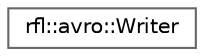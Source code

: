 digraph "类继承关系图"
{
 // LATEX_PDF_SIZE
  bgcolor="transparent";
  edge [fontname=Helvetica,fontsize=10,labelfontname=Helvetica,labelfontsize=10];
  node [fontname=Helvetica,fontsize=10,shape=box,height=0.2,width=0.4];
  rankdir="LR";
  Node0 [id="Node000000",label="rfl::avro::Writer",height=0.2,width=0.4,color="grey40", fillcolor="white", style="filled",URL="$classrfl_1_1avro_1_1_writer.html",tooltip=" "];
}
